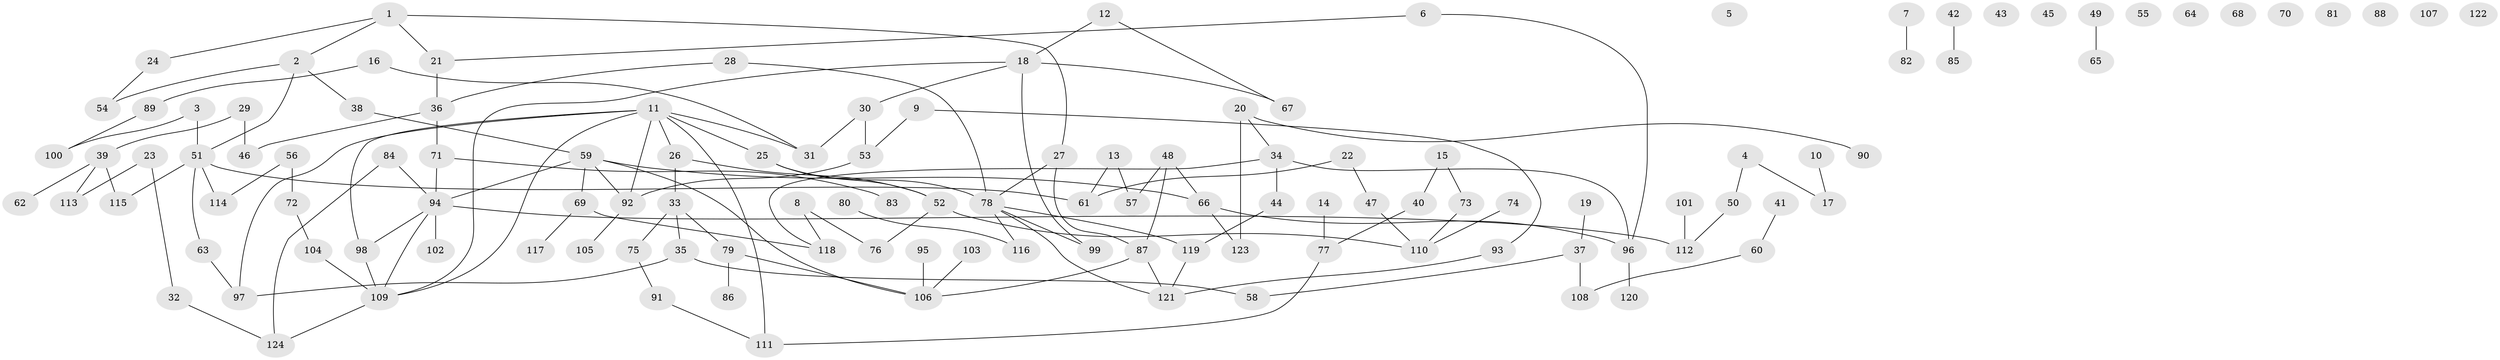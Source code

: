 // coarse degree distribution, {5: 0.033707865168539325, 4: 0.07865168539325842, 2: 0.33707865168539325, 0: 0.14606741573033707, 3: 0.12359550561797752, 1: 0.1797752808988764, 9: 0.011235955056179775, 6: 0.0449438202247191, 7: 0.033707865168539325, 8: 0.011235955056179775}
// Generated by graph-tools (version 1.1) at 2025/41/03/06/25 10:41:23]
// undirected, 124 vertices, 143 edges
graph export_dot {
graph [start="1"]
  node [color=gray90,style=filled];
  1;
  2;
  3;
  4;
  5;
  6;
  7;
  8;
  9;
  10;
  11;
  12;
  13;
  14;
  15;
  16;
  17;
  18;
  19;
  20;
  21;
  22;
  23;
  24;
  25;
  26;
  27;
  28;
  29;
  30;
  31;
  32;
  33;
  34;
  35;
  36;
  37;
  38;
  39;
  40;
  41;
  42;
  43;
  44;
  45;
  46;
  47;
  48;
  49;
  50;
  51;
  52;
  53;
  54;
  55;
  56;
  57;
  58;
  59;
  60;
  61;
  62;
  63;
  64;
  65;
  66;
  67;
  68;
  69;
  70;
  71;
  72;
  73;
  74;
  75;
  76;
  77;
  78;
  79;
  80;
  81;
  82;
  83;
  84;
  85;
  86;
  87;
  88;
  89;
  90;
  91;
  92;
  93;
  94;
  95;
  96;
  97;
  98;
  99;
  100;
  101;
  102;
  103;
  104;
  105;
  106;
  107;
  108;
  109;
  110;
  111;
  112;
  113;
  114;
  115;
  116;
  117;
  118;
  119;
  120;
  121;
  122;
  123;
  124;
  1 -- 2;
  1 -- 21;
  1 -- 24;
  1 -- 27;
  2 -- 38;
  2 -- 51;
  2 -- 54;
  3 -- 51;
  3 -- 100;
  4 -- 17;
  4 -- 50;
  6 -- 21;
  6 -- 96;
  7 -- 82;
  8 -- 76;
  8 -- 118;
  9 -- 53;
  9 -- 93;
  10 -- 17;
  11 -- 25;
  11 -- 26;
  11 -- 31;
  11 -- 92;
  11 -- 97;
  11 -- 98;
  11 -- 109;
  11 -- 111;
  12 -- 18;
  12 -- 67;
  13 -- 57;
  13 -- 61;
  14 -- 77;
  15 -- 40;
  15 -- 73;
  16 -- 31;
  16 -- 89;
  18 -- 30;
  18 -- 67;
  18 -- 99;
  18 -- 109;
  19 -- 37;
  20 -- 34;
  20 -- 90;
  20 -- 123;
  21 -- 36;
  22 -- 47;
  22 -- 61;
  23 -- 32;
  23 -- 113;
  24 -- 54;
  25 -- 52;
  25 -- 78;
  26 -- 33;
  26 -- 52;
  27 -- 78;
  27 -- 87;
  28 -- 36;
  28 -- 78;
  29 -- 39;
  29 -- 46;
  30 -- 31;
  30 -- 53;
  32 -- 124;
  33 -- 35;
  33 -- 75;
  33 -- 79;
  34 -- 44;
  34 -- 96;
  34 -- 118;
  35 -- 58;
  35 -- 97;
  36 -- 46;
  36 -- 71;
  37 -- 58;
  37 -- 108;
  38 -- 59;
  39 -- 62;
  39 -- 113;
  39 -- 115;
  40 -- 77;
  41 -- 60;
  42 -- 85;
  44 -- 119;
  47 -- 110;
  48 -- 57;
  48 -- 66;
  48 -- 87;
  49 -- 65;
  50 -- 112;
  51 -- 61;
  51 -- 63;
  51 -- 114;
  51 -- 115;
  52 -- 76;
  52 -- 110;
  53 -- 92;
  56 -- 72;
  56 -- 114;
  59 -- 66;
  59 -- 69;
  59 -- 92;
  59 -- 94;
  59 -- 106;
  60 -- 108;
  63 -- 97;
  66 -- 96;
  66 -- 123;
  69 -- 117;
  69 -- 118;
  71 -- 83;
  71 -- 94;
  72 -- 104;
  73 -- 110;
  74 -- 110;
  75 -- 91;
  77 -- 111;
  78 -- 99;
  78 -- 116;
  78 -- 119;
  78 -- 121;
  79 -- 86;
  79 -- 106;
  80 -- 116;
  84 -- 94;
  84 -- 124;
  87 -- 106;
  87 -- 121;
  89 -- 100;
  91 -- 111;
  92 -- 105;
  93 -- 121;
  94 -- 98;
  94 -- 102;
  94 -- 109;
  94 -- 112;
  95 -- 106;
  96 -- 120;
  98 -- 109;
  101 -- 112;
  103 -- 106;
  104 -- 109;
  109 -- 124;
  119 -- 121;
}
